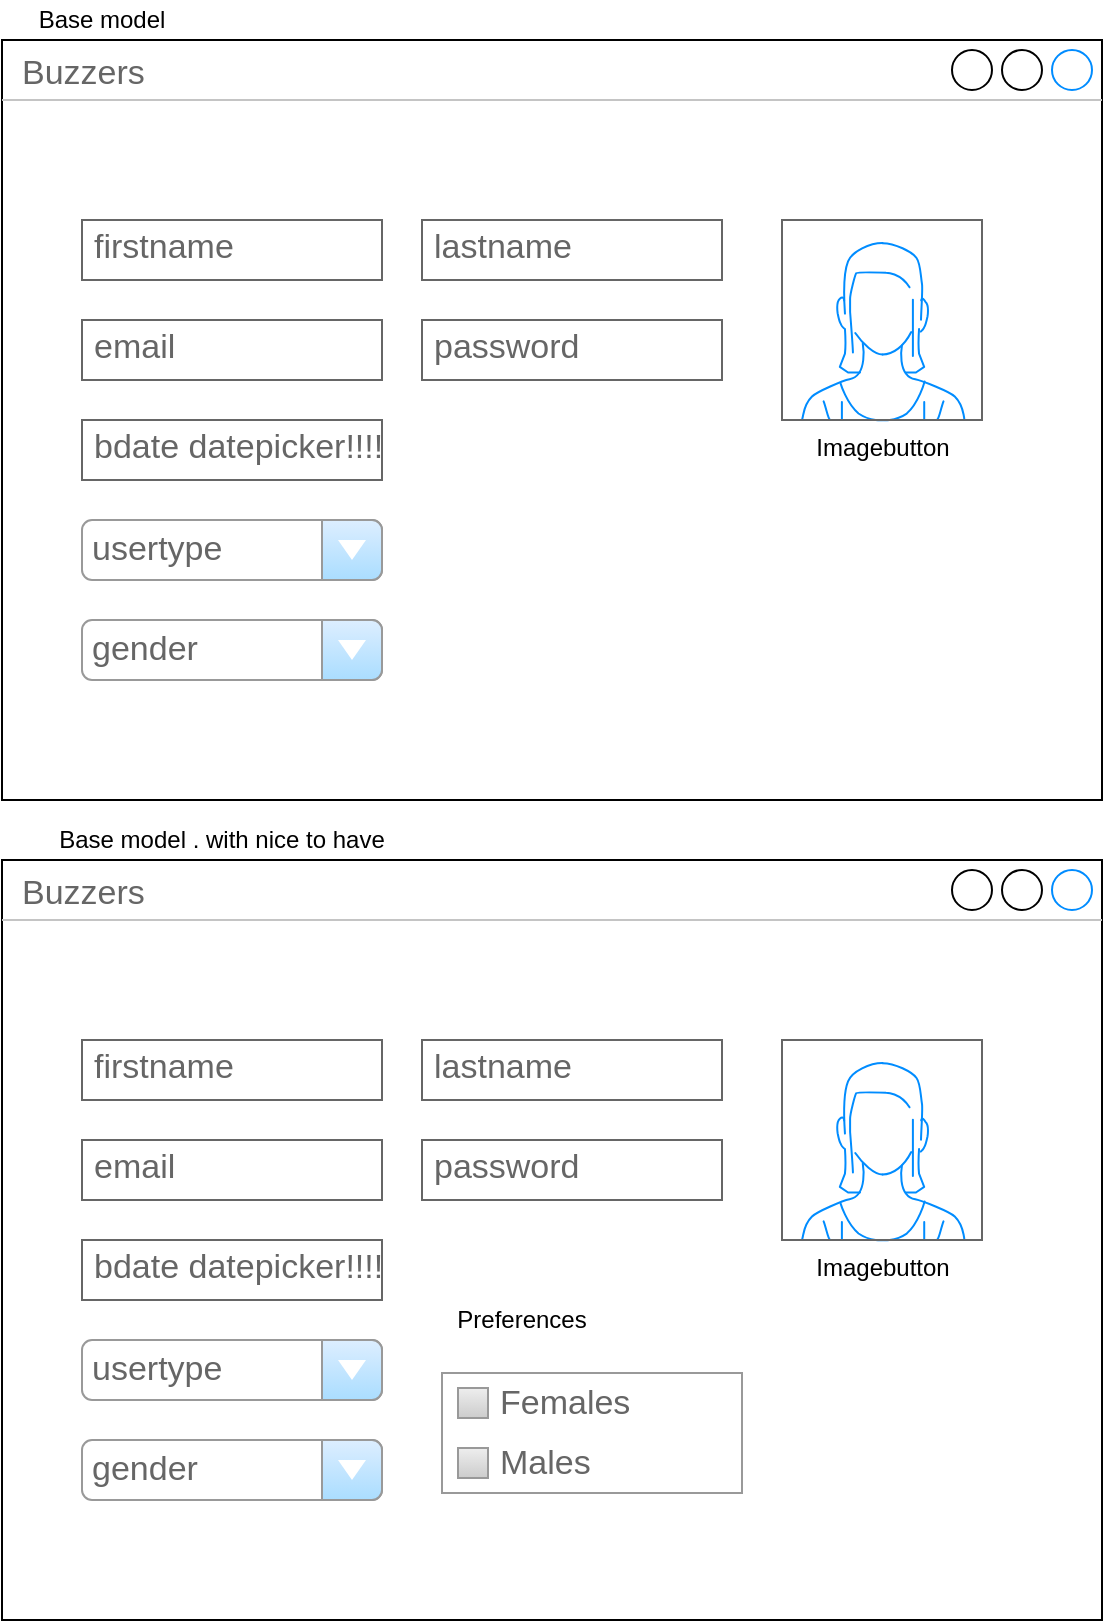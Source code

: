<mxfile version="12.2.6" type="github" pages="1">
  <diagram id="SjfLgrAC4Jbiv7_delZh" name="Page-1">
    <mxGraphModel dx="1024" dy="566" grid="1" gridSize="10" guides="1" tooltips="1" connect="1" arrows="1" fold="1" page="1" pageScale="1" pageWidth="850" pageHeight="1100" math="0" shadow="0">
      <root>
        <mxCell id="0"/>
        <mxCell id="1" parent="0"/>
        <mxCell id="v8hNL1Z1Vv3YIJuYa0NU-78" value="Buzzers" style="strokeWidth=1;shadow=0;dashed=0;align=center;html=1;shape=mxgraph.mockup.containers.window;align=left;verticalAlign=top;spacingLeft=8;strokeColor2=#008cff;strokeColor3=#c4c4c4;fontColor=#666666;mainText=;fontSize=17;labelBackgroundColor=none;" vertex="1" parent="1">
          <mxGeometry x="40" y="450" width="550" height="380" as="geometry"/>
        </mxCell>
        <mxCell id="v8hNL1Z1Vv3YIJuYa0NU-79" value="firstname" style="strokeWidth=1;shadow=0;dashed=0;align=center;html=1;shape=mxgraph.mockup.text.textBox;fontColor=#666666;align=left;fontSize=17;spacingLeft=4;spacingTop=-3;strokeColor=#666666;mainText=" vertex="1" parent="1">
          <mxGeometry x="80" y="540" width="150" height="30" as="geometry"/>
        </mxCell>
        <mxCell id="v8hNL1Z1Vv3YIJuYa0NU-80" value="lastname" style="strokeWidth=1;shadow=0;dashed=0;align=center;html=1;shape=mxgraph.mockup.text.textBox;fontColor=#666666;align=left;fontSize=17;spacingLeft=4;spacingTop=-3;strokeColor=#666666;mainText=" vertex="1" parent="1">
          <mxGeometry x="250" y="540" width="150" height="30" as="geometry"/>
        </mxCell>
        <mxCell id="v8hNL1Z1Vv3YIJuYa0NU-81" value="email" style="strokeWidth=1;shadow=0;dashed=0;align=center;html=1;shape=mxgraph.mockup.text.textBox;fontColor=#666666;align=left;fontSize=17;spacingLeft=4;spacingTop=-3;strokeColor=#666666;mainText=" vertex="1" parent="1">
          <mxGeometry x="80" y="590" width="150" height="30" as="geometry"/>
        </mxCell>
        <mxCell id="v8hNL1Z1Vv3YIJuYa0NU-82" value="password" style="strokeWidth=1;shadow=0;dashed=0;align=center;html=1;shape=mxgraph.mockup.text.textBox;fontColor=#666666;align=left;fontSize=17;spacingLeft=4;spacingTop=-3;strokeColor=#666666;mainText=" vertex="1" parent="1">
          <mxGeometry x="250" y="590" width="150" height="30" as="geometry"/>
        </mxCell>
        <mxCell id="v8hNL1Z1Vv3YIJuYa0NU-83" value="usertype" style="strokeWidth=1;shadow=0;dashed=0;align=center;html=1;shape=mxgraph.mockup.forms.comboBox;strokeColor=#999999;fillColor=#ddeeff;align=left;fillColor2=#aaddff;mainText=;fontColor=#666666;fontSize=17;spacingLeft=3;" vertex="1" parent="1">
          <mxGeometry x="80" y="690" width="150" height="30" as="geometry"/>
        </mxCell>
        <mxCell id="v8hNL1Z1Vv3YIJuYa0NU-84" value="gender" style="strokeWidth=1;shadow=0;dashed=0;align=center;html=1;shape=mxgraph.mockup.forms.comboBox;strokeColor=#999999;fillColor=#ddeeff;align=left;fillColor2=#aaddff;mainText=;fontColor=#666666;fontSize=17;spacingLeft=3;" vertex="1" parent="1">
          <mxGeometry x="80" y="740" width="150" height="30" as="geometry"/>
        </mxCell>
        <mxCell id="v8hNL1Z1Vv3YIJuYa0NU-85" value="bdate datepicker!!!!" style="strokeWidth=1;shadow=0;dashed=0;align=center;html=1;shape=mxgraph.mockup.text.textBox;fontColor=#666666;align=left;fontSize=17;spacingLeft=4;spacingTop=-3;strokeColor=#666666;mainText=" vertex="1" parent="1">
          <mxGeometry x="80" y="640" width="150" height="30" as="geometry"/>
        </mxCell>
        <mxCell id="v8hNL1Z1Vv3YIJuYa0NU-86" value="Imagebutton" style="verticalLabelPosition=bottom;shadow=0;dashed=0;align=center;html=1;verticalAlign=top;strokeWidth=1;shape=mxgraph.mockup.containers.userFemale;strokeColor=#666666;strokeColor2=#008cff;" vertex="1" parent="1">
          <mxGeometry x="430" y="540" width="100" height="100" as="geometry"/>
        </mxCell>
        <mxCell id="v8hNL1Z1Vv3YIJuYa0NU-88" value="Base model" style="text;html=1;strokeColor=none;fillColor=none;align=center;verticalAlign=middle;whiteSpace=wrap;rounded=0;" vertex="1" parent="1">
          <mxGeometry x="40" y="20" width="100" height="20" as="geometry"/>
        </mxCell>
        <mxCell id="v8hNL1Z1Vv3YIJuYa0NU-89" value="Base model . with nice to have" style="text;html=1;strokeColor=none;fillColor=none;align=center;verticalAlign=middle;whiteSpace=wrap;rounded=0;" vertex="1" parent="1">
          <mxGeometry x="40" y="430" width="220" height="20" as="geometry"/>
        </mxCell>
        <mxCell id="v8hNL1Z1Vv3YIJuYa0NU-91" value="" style="strokeWidth=1;shadow=0;dashed=0;align=center;html=1;shape=mxgraph.mockup.forms.rrect;rSize=0;strokeColor=#999999;fillColor=#ffffff;recursiveResize=0;" vertex="1" parent="1">
          <mxGeometry x="260" y="706.5" width="150" height="60" as="geometry"/>
        </mxCell>
        <mxCell id="v8hNL1Z1Vv3YIJuYa0NU-92" value="Females" style="strokeWidth=1;shadow=0;dashed=0;align=center;html=1;shape=mxgraph.mockup.forms.rrect;rSize=0;fillColor=#eeeeee;strokeColor=#999999;gradientColor=#cccccc;align=left;spacingLeft=4;fontSize=17;fontColor=#666666;labelPosition=right;" vertex="1" parent="v8hNL1Z1Vv3YIJuYa0NU-91">
          <mxGeometry x="8" y="7.5" width="15" height="15" as="geometry"/>
        </mxCell>
        <mxCell id="v8hNL1Z1Vv3YIJuYa0NU-93" value="Males" style="strokeWidth=1;shadow=0;dashed=0;align=center;html=1;shape=mxgraph.mockup.forms.rrect;rSize=0;fillColor=#eeeeee;strokeColor=#999999;gradientColor=#cccccc;align=left;spacingLeft=4;fontSize=17;fontColor=#666666;labelPosition=right;" vertex="1" parent="v8hNL1Z1Vv3YIJuYa0NU-91">
          <mxGeometry x="8" y="37.5" width="15" height="15" as="geometry"/>
        </mxCell>
        <mxCell id="v8hNL1Z1Vv3YIJuYa0NU-96" value="Preferences" style="text;html=1;strokeColor=none;fillColor=none;align=center;verticalAlign=middle;whiteSpace=wrap;rounded=0;" vertex="1" parent="1">
          <mxGeometry x="280" y="670" width="40" height="20" as="geometry"/>
        </mxCell>
        <mxCell id="v8hNL1Z1Vv3YIJuYa0NU-97" value="Buzzers" style="strokeWidth=1;shadow=0;dashed=0;align=center;html=1;shape=mxgraph.mockup.containers.window;align=left;verticalAlign=top;spacingLeft=8;strokeColor2=#008cff;strokeColor3=#c4c4c4;fontColor=#666666;mainText=;fontSize=17;labelBackgroundColor=none;" vertex="1" parent="1">
          <mxGeometry x="40" y="40" width="550" height="380" as="geometry"/>
        </mxCell>
        <mxCell id="v8hNL1Z1Vv3YIJuYa0NU-98" value="firstname" style="strokeWidth=1;shadow=0;dashed=0;align=center;html=1;shape=mxgraph.mockup.text.textBox;fontColor=#666666;align=left;fontSize=17;spacingLeft=4;spacingTop=-3;strokeColor=#666666;mainText=" vertex="1" parent="1">
          <mxGeometry x="80" y="130" width="150" height="30" as="geometry"/>
        </mxCell>
        <mxCell id="v8hNL1Z1Vv3YIJuYa0NU-99" value="lastname" style="strokeWidth=1;shadow=0;dashed=0;align=center;html=1;shape=mxgraph.mockup.text.textBox;fontColor=#666666;align=left;fontSize=17;spacingLeft=4;spacingTop=-3;strokeColor=#666666;mainText=" vertex="1" parent="1">
          <mxGeometry x="250" y="130" width="150" height="30" as="geometry"/>
        </mxCell>
        <mxCell id="v8hNL1Z1Vv3YIJuYa0NU-100" value="email" style="strokeWidth=1;shadow=0;dashed=0;align=center;html=1;shape=mxgraph.mockup.text.textBox;fontColor=#666666;align=left;fontSize=17;spacingLeft=4;spacingTop=-3;strokeColor=#666666;mainText=" vertex="1" parent="1">
          <mxGeometry x="80" y="180" width="150" height="30" as="geometry"/>
        </mxCell>
        <mxCell id="v8hNL1Z1Vv3YIJuYa0NU-101" value="password" style="strokeWidth=1;shadow=0;dashed=0;align=center;html=1;shape=mxgraph.mockup.text.textBox;fontColor=#666666;align=left;fontSize=17;spacingLeft=4;spacingTop=-3;strokeColor=#666666;mainText=" vertex="1" parent="1">
          <mxGeometry x="250" y="180" width="150" height="30" as="geometry"/>
        </mxCell>
        <mxCell id="v8hNL1Z1Vv3YIJuYa0NU-102" value="usertype" style="strokeWidth=1;shadow=0;dashed=0;align=center;html=1;shape=mxgraph.mockup.forms.comboBox;strokeColor=#999999;fillColor=#ddeeff;align=left;fillColor2=#aaddff;mainText=;fontColor=#666666;fontSize=17;spacingLeft=3;" vertex="1" parent="1">
          <mxGeometry x="80" y="280" width="150" height="30" as="geometry"/>
        </mxCell>
        <mxCell id="v8hNL1Z1Vv3YIJuYa0NU-103" value="gender" style="strokeWidth=1;shadow=0;dashed=0;align=center;html=1;shape=mxgraph.mockup.forms.comboBox;strokeColor=#999999;fillColor=#ddeeff;align=left;fillColor2=#aaddff;mainText=;fontColor=#666666;fontSize=17;spacingLeft=3;" vertex="1" parent="1">
          <mxGeometry x="80" y="330" width="150" height="30" as="geometry"/>
        </mxCell>
        <mxCell id="v8hNL1Z1Vv3YIJuYa0NU-104" value="bdate datepicker!!!!" style="strokeWidth=1;shadow=0;dashed=0;align=center;html=1;shape=mxgraph.mockup.text.textBox;fontColor=#666666;align=left;fontSize=17;spacingLeft=4;spacingTop=-3;strokeColor=#666666;mainText=" vertex="1" parent="1">
          <mxGeometry x="80" y="230" width="150" height="30" as="geometry"/>
        </mxCell>
        <mxCell id="v8hNL1Z1Vv3YIJuYa0NU-105" value="Imagebutton" style="verticalLabelPosition=bottom;shadow=0;dashed=0;align=center;html=1;verticalAlign=top;strokeWidth=1;shape=mxgraph.mockup.containers.userFemale;strokeColor=#666666;strokeColor2=#008cff;" vertex="1" parent="1">
          <mxGeometry x="430" y="130" width="100" height="100" as="geometry"/>
        </mxCell>
      </root>
    </mxGraphModel>
  </diagram>
</mxfile>

